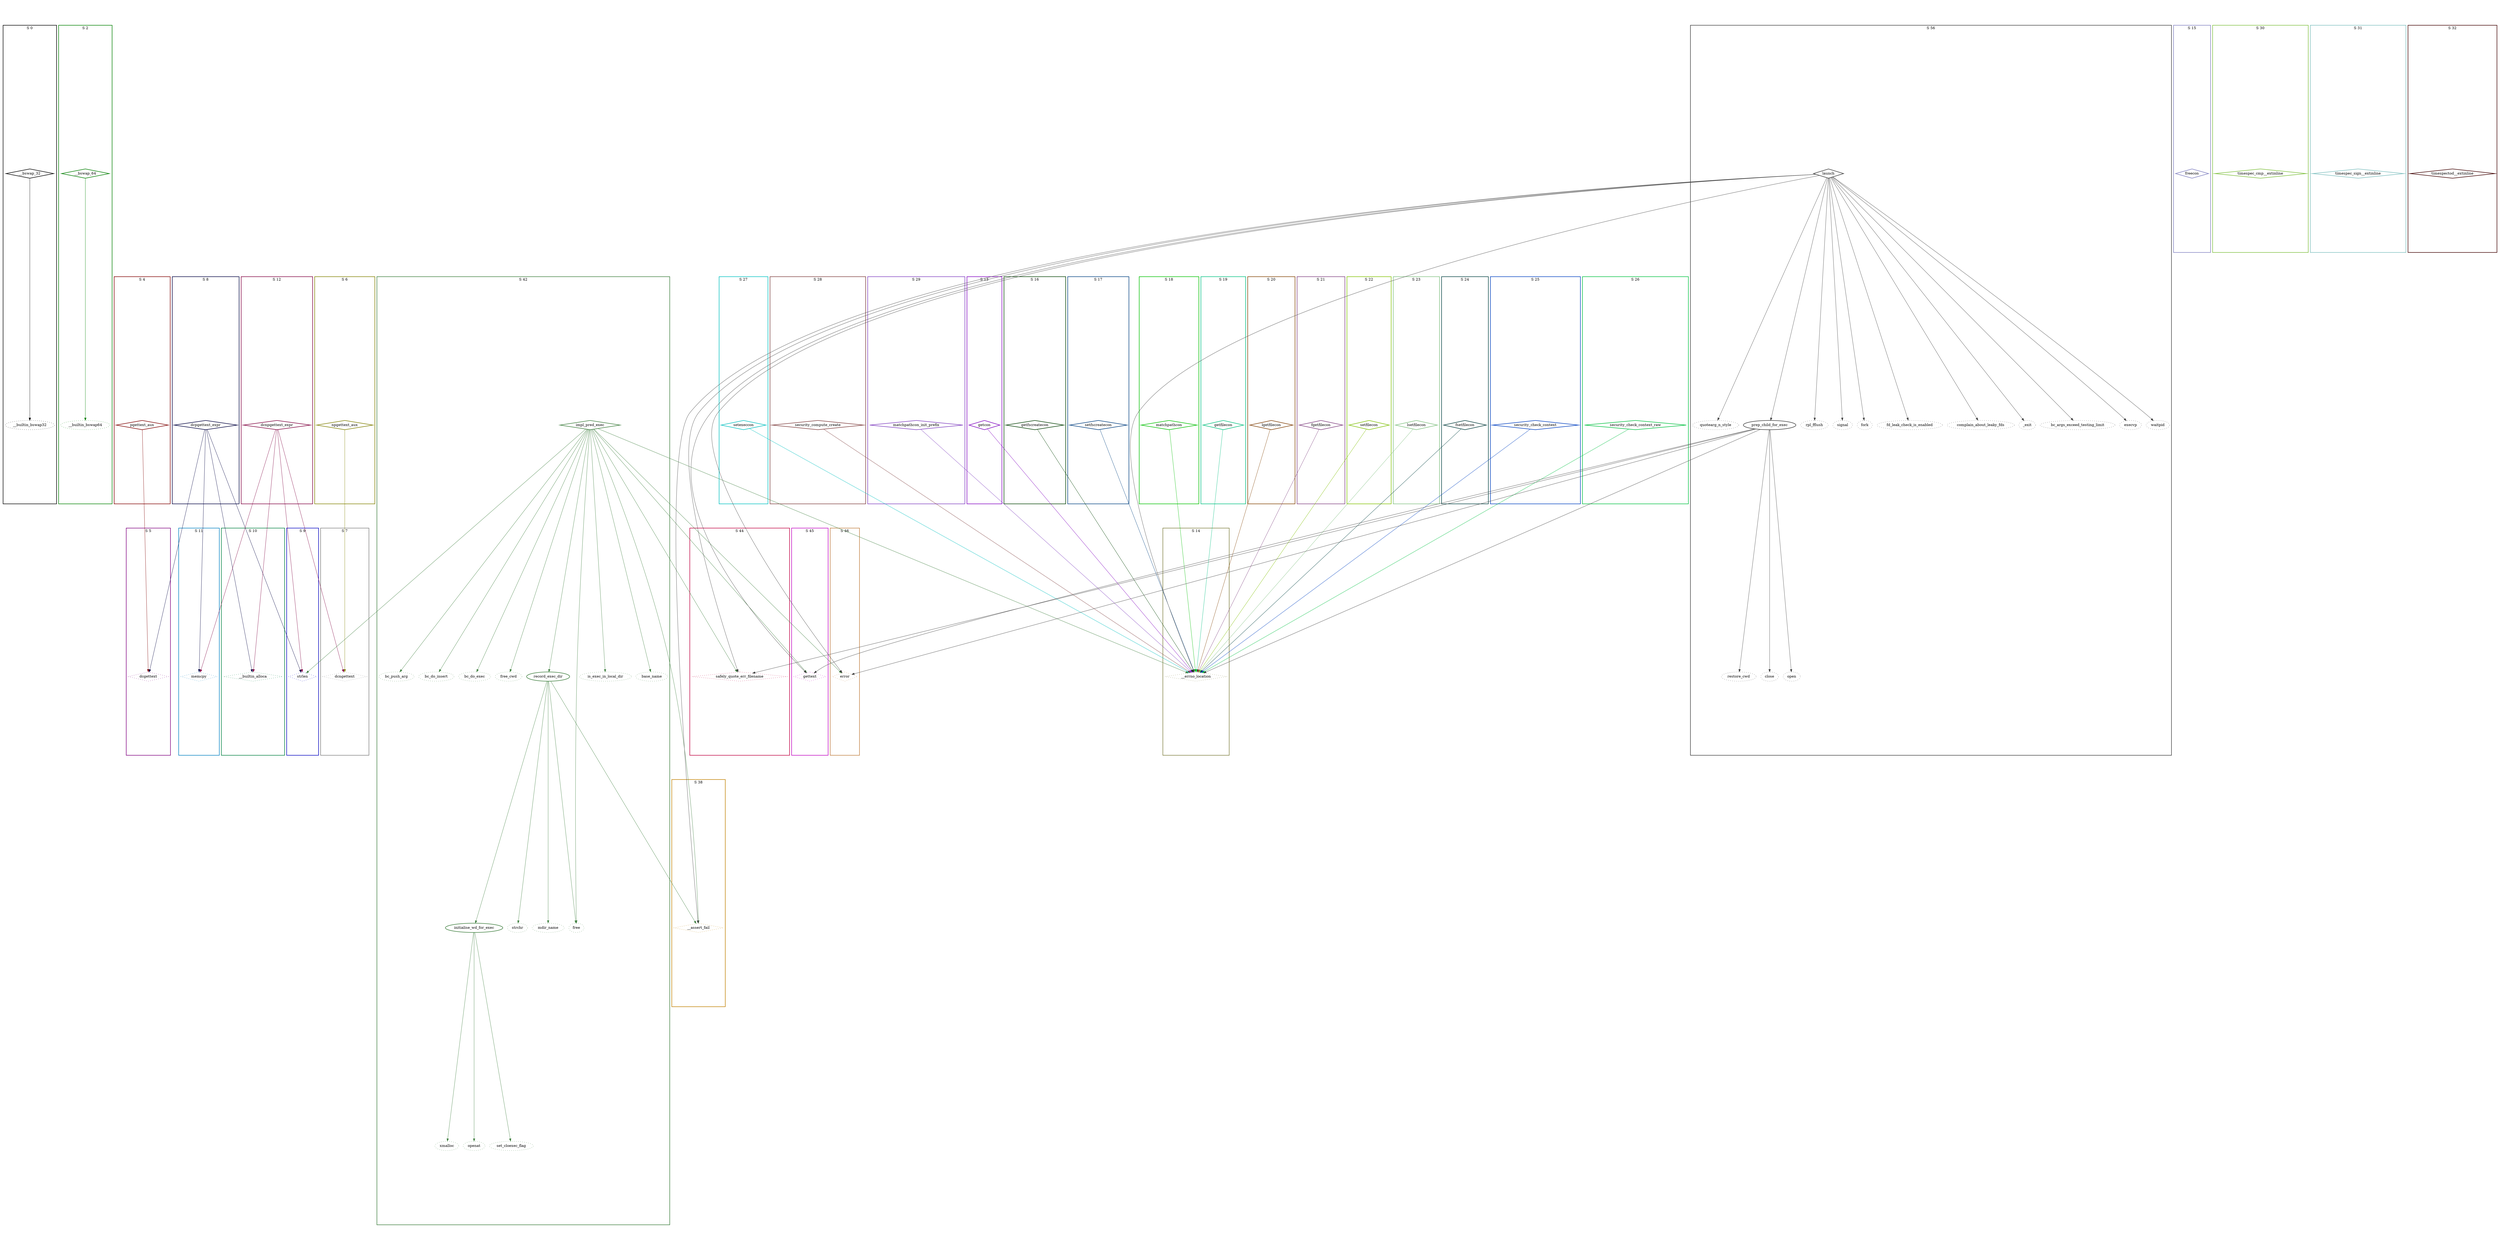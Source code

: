 digraph G {
  ratio=0.500000;
  "UV __bswap_32 (0)" [shape=diamond, label="__bswap_32", color="#000000",
                       style=bold];
  "UV __builtin_bswap32 (1)" [label="__builtin_bswap32", color="#000000",
                              style=dotted];
  "UV __bswap_64 (2)" [shape=diamond, label="__bswap_64", color="#008000",
                       style=bold];
  "UV __builtin_bswap64 (3)" [label="__builtin_bswap64", color="#008000",
                              style=dotted];
  "UV pgettext_aux (4)" [shape=diamond, label="pgettext_aux",
                         color="#800000", style=bold];
  "UV dcgettext (5)" [shape=diamond, label="dcgettext", color="#800080",
                      style=dotted];
  "UV npgettext_aux (6)" [shape=diamond, label="npgettext_aux",
                          color="#808000", style=bold];
  "UV dcngettext (7)" [shape=diamond, label="dcngettext", color="#808080",
                       style=dotted];
  "UV dcpgettext_expr (8)" [shape=diamond, label="dcpgettext_expr",
                            color="#000040", style=bold];
  "UV strlen (9)" [shape=diamond, label="strlen", color="#0000C0",
                   style=dotted];
  "UV __builtin_alloca (10)" [shape=diamond, label="__builtin_alloca",
                              color="#008040", style=dotted];
  "UV memcpy (11)" [shape=diamond, label="memcpy", color="#0080C0",
                    style=dotted];
  "UV dcnpgettext_expr (12)" [shape=diamond, label="dcnpgettext_expr",
                              color="#800040", style=bold];
  "UV getcon (13)" [shape=diamond, label="getcon", color="#8000C0",
                    style=bold];
  "UV __errno_location (14)" [shape=diamond, label="__errno_location",
                              color="#808040", style=dotted];
  "UV freecon (15)" [shape=diamond, label="freecon", color="#8080C0",
                     style=bold];
  "UV getfscreatecon (16)" [shape=diamond, label="getfscreatecon",
                            color="#004000", style=bold];
  "UV setfscreatecon (17)" [shape=diamond, label="setfscreatecon",
                            color="#004080", style=bold];
  "UV matchpathcon (18)" [shape=diamond, label="matchpathcon",
                          color="#00C000", style=bold];
  "UV getfilecon (19)" [shape=diamond, label="getfilecon", color="#00C080",
                        style=bold];
  "UV lgetfilecon (20)" [shape=diamond, label="lgetfilecon", color="#804000",
                         style=bold];
  "UV fgetfilecon (21)" [shape=diamond, label="fgetfilecon", color="#804080",
                         style=bold];
  "UV setfilecon (22)" [shape=diamond, label="setfilecon", color="#80C000",
                        style=bold];
  "UV lsetfilecon (23)" [shape=diamond, label="lsetfilecon", color="#80C080",
                         style=bold];
  "UV fsetfilecon (24)" [shape=diamond, label="fsetfilecon", color="#004040",
                         style=bold];
  "UV security_check_context (25)" [shape=diamond,
                                    label="security_check_context",
                                    color="#0040C0", style=bold];
  "UV security_check_context_raw (26)" [shape=diamond,
                                        label="security_check_context_raw",
                                        color="#00C040", style=bold];
  "UV setexeccon (27)" [shape=diamond, label="setexeccon", color="#00C0C0",
                        style=bold];
  "UV security_compute_create (28)" [shape=diamond,
                                     label="security_compute_create",
                                     color="#804040", style=bold];
  "UV matchpathcon_init_prefix (29)" [shape=diamond,
                                      label="matchpathcon_init_prefix",
                                      color="#8040C0", style=bold];
  "UV timespec_cmp__extinline (30)" [shape=diamond,
                                     label="timespec_cmp__extinline",
                                     color="#80C040", style=bold];
  "UV timespec_sign__extinline (31)" [shape=diamond,
                                      label="timespec_sign__extinline",
                                      color="#80C0C0", style=bold];
  "UV timespectod__extinline (32)" [shape=diamond,
                                    label="timespectod__extinline",
                                    color="#400000", style=bold];
  "UV initialise_wd_for_exec (33)" [label="initialise_wd_for_exec",
                                    color="#408040", style=bold];
  "UV xmalloc (34)" [label="xmalloc", color="#408040", style=dotted];
  "UV openat (35)" [label="openat", color="#408040", style=dotted];
  "UV set_cloexec_flag (36)" [label="set_cloexec_flag", color="#408040",
                              style=dotted];
  "UV record_exec_dir (37)" [label="record_exec_dir", color="#408040",
                             style=bold];
  "UV __assert_fail (38)" [shape=diamond, label="__assert_fail",
                           color="#C08000", style=dotted];
  "UV strchr (39)" [label="strchr", color="#408040", style=dotted];
  "UV mdir_name (40)" [label="mdir_name", color="#408040", style=dotted];
  "UV free (41)" [label="free", color="#408040", style=dotted];
  "UV impl_pred_exec (42)" [shape=diamond, label="impl_pred_exec",
                            color="#408040", style=bold];
  "UV is_exec_in_local_dir (43)" [label="is_exec_in_local_dir",
                                  color="#408040", style=dotted];
  "UV safely_quote_err_filename (44)" [shape=diamond,
                                       label="safely_quote_err_filename",
                                       color="#C00040", style=dotted];
  "UV gettext (45)" [shape=diamond, label="gettext", color="#C000C0",
                     style=dotted];
  "UV error (46)" [shape=diamond, label="error", color="#C08040",
                   style=dotted];
  "UV base_name (47)" [label="base_name", color="#408040", style=dotted];
  "UV bc_push_arg (48)" [label="bc_push_arg", color="#408040", style=dotted];
  "UV bc_do_insert (49)" [label="bc_do_insert", color="#408040", style=dotted];
  "UV bc_do_exec (50)" [label="bc_do_exec", color="#408040", style=dotted];
  "UV free_cwd (51)" [label="free_cwd", color="#408040", style=dotted];
  "UV prep_child_for_exec (52)" [label="prep_child_for_exec",
                                 color="#404040", style=bold];
  "UV close (53)" [label="close", color="#404040", style=dotted];
  "UV open (54)" [label="open", color="#404040", style=dotted];
  "UV restore_cwd (55)" [label="restore_cwd", color="#404040", style=dotted];
  "UV launch (56)" [shape=diamond, label="launch", color="#404040",
                    style=bold];
  "UV rpl_fflush (57)" [label="rpl_fflush", color="#404040", style=dotted];
  "UV signal (58)" [label="signal", color="#404040", style=dotted];
  "UV fork (59)" [label="fork", color="#404040", style=dotted];
  "UV fd_leak_check_is_enabled (60)" [label="fd_leak_check_is_enabled",
                                      color="#404040", style=dotted];
  "UV complain_about_leaky_fds (61)" [label="complain_about_leaky_fds",
                                      color="#404040", style=dotted];
  "UV _exit (62)" [label="_exit", color="#404040", style=dotted];
  "UV bc_args_exceed_testing_limit (63)" [label="bc_args_exceed_testing_limit",
                                          color="#404040", style=dotted];
  "UV execvp (64)" [label="execvp", color="#404040", style=dotted];
  "UV waitpid (65)" [label="waitpid", color="#404040", style=dotted];
  "UV quotearg_n_style (66)" [label="quotearg_n_style", color="#404040",
                              style=dotted];
  
  subgraph cluster_38 { label="S 38";
    color="#C08000";
    style=bold;
    "UV __assert_fail (38)"; };
  subgraph cluster_20 { label="S 20";
    color="#804000";
    style=bold;
    "UV lgetfilecon (20)"; };
  subgraph cluster_56 { label="S 56";
    color="#404040";
    style=bold;
    "UV quotearg_n_style (66)";"UV waitpid (65)";"UV execvp (64)";"UV bc_args_exceed_testing_limit (63)";"UV _exit (62)";"UV complain_about_leaky_fds (61)";"UV fd_leak_check_is_enabled (60)";"UV fork (59)";"UV signal (58)";"UV rpl_fflush (57)";"UV launch (56)";"UV restore_cwd (55)";"UV open (54)";"UV close (53)";"UV prep_child_for_exec (52)"; };
  subgraph cluster_21 { label="S 21";
    color="#804080";
    style=bold;
    "UV fgetfilecon (21)"; };
  subgraph cluster_22 { label="S 22";
    color="#80C000";
    style=bold;
    "UV setfilecon (22)"; };
  subgraph cluster_23 { label="S 23";
    color="#80C080";
    style=bold;
    "UV lsetfilecon (23)"; };
  subgraph cluster_24 { label="S 24";
    color="#004040";
    style=bold;
    "UV fsetfilecon (24)"; };
  subgraph cluster_25 { label="S 25";
    color="#0040C0";
    style=bold;
    "UV security_check_context (25)"; };
  subgraph cluster_26 { label="S 26";
    color="#00C040";
    style=bold;
    "UV security_check_context_raw (26)"; };
  subgraph cluster_27 { label="S 27";
    color="#00C0C0";
    style=bold;
    "UV setexeccon (27)"; };
  subgraph cluster_28 { label="S 28";
    color="#804040";
    style=bold;
    "UV security_compute_create (28)"; };
  subgraph cluster_42 { label="S 42";
    color="#408040";
    style=bold;
    "UV free_cwd (51)";"UV bc_do_exec (50)";"UV bc_do_insert (49)";"UV bc_push_arg (48)";"UV base_name (47)";"UV is_exec_in_local_dir (43)";"UV impl_pred_exec (42)";"UV free (41)";"UV mdir_name (40)";"UV strchr (39)";"UV record_exec_dir (37)";"UV set_cloexec_flag (36)";"UV openat (35)";"UV xmalloc (34)";"UV initialise_wd_for_exec (33)"; };
  subgraph cluster_29 { label="S 29";
    color="#8040C0";
    style=bold;
    "UV matchpathcon_init_prefix (29)"; };
  subgraph cluster_44 { label="S 44";
    color="#C00040";
    style=bold;
    "UV safely_quote_err_filename (44)"; };
  subgraph cluster_0 { label="S 0";
    color="#000000";
    style=bold;
    "UV __builtin_bswap32 (1)";"UV __bswap_32 (0)"; };
  subgraph cluster_45 { label="S 45";
    color="#C000C0";
    style=bold;
    "UV gettext (45)"; };
  subgraph cluster_10 { label="S 10";
    color="#008040";
    style=bold;
    "UV __builtin_alloca (10)"; };
  subgraph cluster_46 { label="S 46";
    color="#C08040";
    style=bold;
    "UV error (46)"; };
  subgraph cluster_2 { label="S 2";
    color="#008000";
    style=bold;
    "UV __builtin_bswap64 (3)";"UV __bswap_64 (2)"; };
  subgraph cluster_11 { label="S 11";
    color="#0080C0";
    style=bold;
    "UV memcpy (11)"; };
  subgraph cluster_12 { label="S 12";
    color="#800040";
    style=bold;
    "UV dcnpgettext_expr (12)"; };
  subgraph cluster_4 { label="S 4";
    color="#800000";
    style=bold;
    "UV pgettext_aux (4)"; };
  subgraph cluster_13 { label="S 13";
    color="#8000C0";
    style=bold;
    "UV getcon (13)"; };
  subgraph cluster_5 { label="S 5";
    color="#800080";
    style=bold;
    "UV dcgettext (5)"; };
  subgraph cluster_14 { label="S 14";
    color="#808040";
    style=bold;
    "UV __errno_location (14)"; };
  subgraph cluster_6 { label="S 6";
    color="#808000";
    style=bold;
    "UV npgettext_aux (6)"; };
  subgraph cluster_15 { label="S 15";
    color="#8080C0";
    style=bold;
    "UV freecon (15)"; };
  subgraph cluster_7 { label="S 7";
    color="#808080";
    style=bold;
    "UV dcngettext (7)"; };
  subgraph cluster_16 { label="S 16";
    color="#004000";
    style=bold;
    "UV getfscreatecon (16)"; };
  subgraph cluster_30 { label="S 30";
    color="#80C040";
    style=bold;
    "UV timespec_cmp__extinline (30)"; };
  subgraph cluster_17 { label="S 17";
    color="#004080";
    style=bold;
    "UV setfscreatecon (17)"; };
  subgraph cluster_8 { label="S 8";
    color="#000040";
    style=bold;
    "UV dcpgettext_expr (8)"; };
  subgraph cluster_31 { label="S 31";
    color="#80C0C0";
    style=bold;
    "UV timespec_sign__extinline (31)"; };
  subgraph cluster_18 { label="S 18";
    color="#00C000";
    style=bold;
    "UV matchpathcon (18)"; };
  subgraph cluster_9 { label="S 9";
    color="#0000C0";
    style=bold;
    "UV strlen (9)"; };
  subgraph cluster_32 { label="S 32";
    color="#400000";
    style=bold;
    "UV timespectod__extinline (32)"; };
  subgraph cluster_19 { label="S 19";
    color="#00C080";
    style=bold;
    "UV getfilecon (19)"; };
  
  "UV __bswap_32 (0)" -> "UV __builtin_bswap32 (1)" [color="#000000"];
  "UV __bswap_64 (2)" -> "UV __builtin_bswap64 (3)" [color="#008000"];
  "UV pgettext_aux (4)" -> "UV dcgettext (5)" [color="#800000"];
  "UV npgettext_aux (6)" -> "UV dcngettext (7)" [color="#808000"];
  "UV dcpgettext_expr (8)" -> "UV dcgettext (5)" [color="#000040"];
  "UV dcpgettext_expr (8)" -> "UV strlen (9)" [color="#000040"];
  "UV dcpgettext_expr (8)" -> "UV __builtin_alloca (10)" [color="#000040"];
  "UV dcpgettext_expr (8)" -> "UV memcpy (11)" [color="#000040"];
  "UV dcnpgettext_expr (12)" -> "UV dcngettext (7)" [color="#800040"];
  "UV dcnpgettext_expr (12)" -> "UV strlen (9)" [color="#800040"];
  "UV dcnpgettext_expr (12)" -> "UV __builtin_alloca (10)" [color="#800040"];
  "UV dcnpgettext_expr (12)" -> "UV memcpy (11)" [color="#800040"];
  "UV getcon (13)" -> "UV __errno_location (14)" [color="#8000C0"];
  "UV getfscreatecon (16)" -> "UV __errno_location (14)" [color="#004000"];
  "UV setfscreatecon (17)" -> "UV __errno_location (14)" [color="#004080"];
  "UV matchpathcon (18)" -> "UV __errno_location (14)" [color="#00C000"];
  "UV getfilecon (19)" -> "UV __errno_location (14)" [color="#00C080"];
  "UV lgetfilecon (20)" -> "UV __errno_location (14)" [color="#804000"];
  "UV fgetfilecon (21)" -> "UV __errno_location (14)" [color="#804080"];
  "UV setfilecon (22)" -> "UV __errno_location (14)" [color="#80C000"];
  "UV lsetfilecon (23)" -> "UV __errno_location (14)" [color="#80C080"];
  "UV fsetfilecon (24)" -> "UV __errno_location (14)" [color="#004040"];
  "UV security_check_context (25)" -> "UV __errno_location (14)" [color="#0040C0"];
  "UV security_check_context_raw (26)" -> "UV __errno_location (14)" [
  color="#00C040"];
  "UV setexeccon (27)" -> "UV __errno_location (14)" [color="#00C0C0"];
  "UV security_compute_create (28)" -> "UV __errno_location (14)" [color="#804040"];
  "UV matchpathcon_init_prefix (29)" -> "UV __errno_location (14)" [color="#8040C0"];
  "UV initialise_wd_for_exec (33)" -> "UV xmalloc (34)" [color="#408040"];
  "UV initialise_wd_for_exec (33)" -> "UV openat (35)" [color="#408040"];
  "UV initialise_wd_for_exec (33)" -> "UV set_cloexec_flag (36)" [color="#408040"];
  "UV record_exec_dir (37)" -> "UV initialise_wd_for_exec (33)" [color="#408040"];
  "UV record_exec_dir (37)" -> "UV __assert_fail (38)" [color="#408040"];
  "UV record_exec_dir (37)" -> "UV strchr (39)" [color="#408040"];
  "UV record_exec_dir (37)" -> "UV mdir_name (40)" [color="#408040"];
  "UV record_exec_dir (37)" -> "UV free (41)" [color="#408040"];
  "UV impl_pred_exec (42)" -> "UV strlen (9)" [color="#408040"];
  "UV impl_pred_exec (42)" -> "UV __errno_location (14)" [color="#408040"];
  "UV impl_pred_exec (42)" -> "UV record_exec_dir (37)" [color="#408040"];
  "UV impl_pred_exec (42)" -> "UV __assert_fail (38)" [color="#408040"];
  "UV impl_pred_exec (42)" -> "UV free (41)" [color="#408040"];
  "UV impl_pred_exec (42)" -> "UV is_exec_in_local_dir (43)" [color="#408040"];
  "UV impl_pred_exec (42)" -> "UV safely_quote_err_filename (44)" [color="#408040"];
  "UV impl_pred_exec (42)" -> "UV gettext (45)" [color="#408040"];
  "UV impl_pred_exec (42)" -> "UV error (46)" [color="#408040"];
  "UV impl_pred_exec (42)" -> "UV base_name (47)" [color="#408040"];
  "UV impl_pred_exec (42)" -> "UV bc_push_arg (48)" [color="#408040"];
  "UV impl_pred_exec (42)" -> "UV bc_do_insert (49)" [color="#408040"];
  "UV impl_pred_exec (42)" -> "UV bc_do_exec (50)" [color="#408040"];
  "UV impl_pred_exec (42)" -> "UV free_cwd (51)" [color="#408040"];
  "UV prep_child_for_exec (52)" -> "UV __errno_location (14)" [color="#404040"];
  "UV prep_child_for_exec (52)" -> "UV safely_quote_err_filename (44)" [
  color="#404040"];
  "UV prep_child_for_exec (52)" -> "UV gettext (45)" [color="#404040"];
  "UV prep_child_for_exec (52)" -> "UV error (46)" [color="#404040"];
  "UV prep_child_for_exec (52)" -> "UV close (53)" [color="#404040"];
  "UV prep_child_for_exec (52)" -> "UV open (54)" [color="#404040"];
  "UV prep_child_for_exec (52)" -> "UV restore_cwd (55)" [color="#404040"];
  "UV launch (56)" -> "UV __errno_location (14)" [color="#404040"];
  "UV launch (56)" -> "UV __assert_fail (38)" [color="#404040"];
  "UV launch (56)" -> "UV safely_quote_err_filename (44)" [color="#404040"];
  "UV launch (56)" -> "UV gettext (45)" [color="#404040"];
  "UV launch (56)" -> "UV error (46)" [color="#404040"];
  "UV launch (56)" -> "UV prep_child_for_exec (52)" [color="#404040"];
  "UV launch (56)" -> "UV rpl_fflush (57)" [color="#404040"];
  "UV launch (56)" -> "UV signal (58)" [color="#404040"];
  "UV launch (56)" -> "UV fork (59)" [color="#404040"];
  "UV launch (56)" -> "UV fd_leak_check_is_enabled (60)" [color="#404040"];
  "UV launch (56)" -> "UV complain_about_leaky_fds (61)" [color="#404040"];
  "UV launch (56)" -> "UV _exit (62)" [color="#404040"];
  "UV launch (56)" -> "UV bc_args_exceed_testing_limit (63)" [color="#404040"];
  "UV launch (56)" -> "UV execvp (64)" [color="#404040"];
  "UV launch (56)" -> "UV waitpid (65)" [color="#404040"];
  "UV launch (56)" -> "UV quotearg_n_style (66)" [color="#404040"];
  
  }